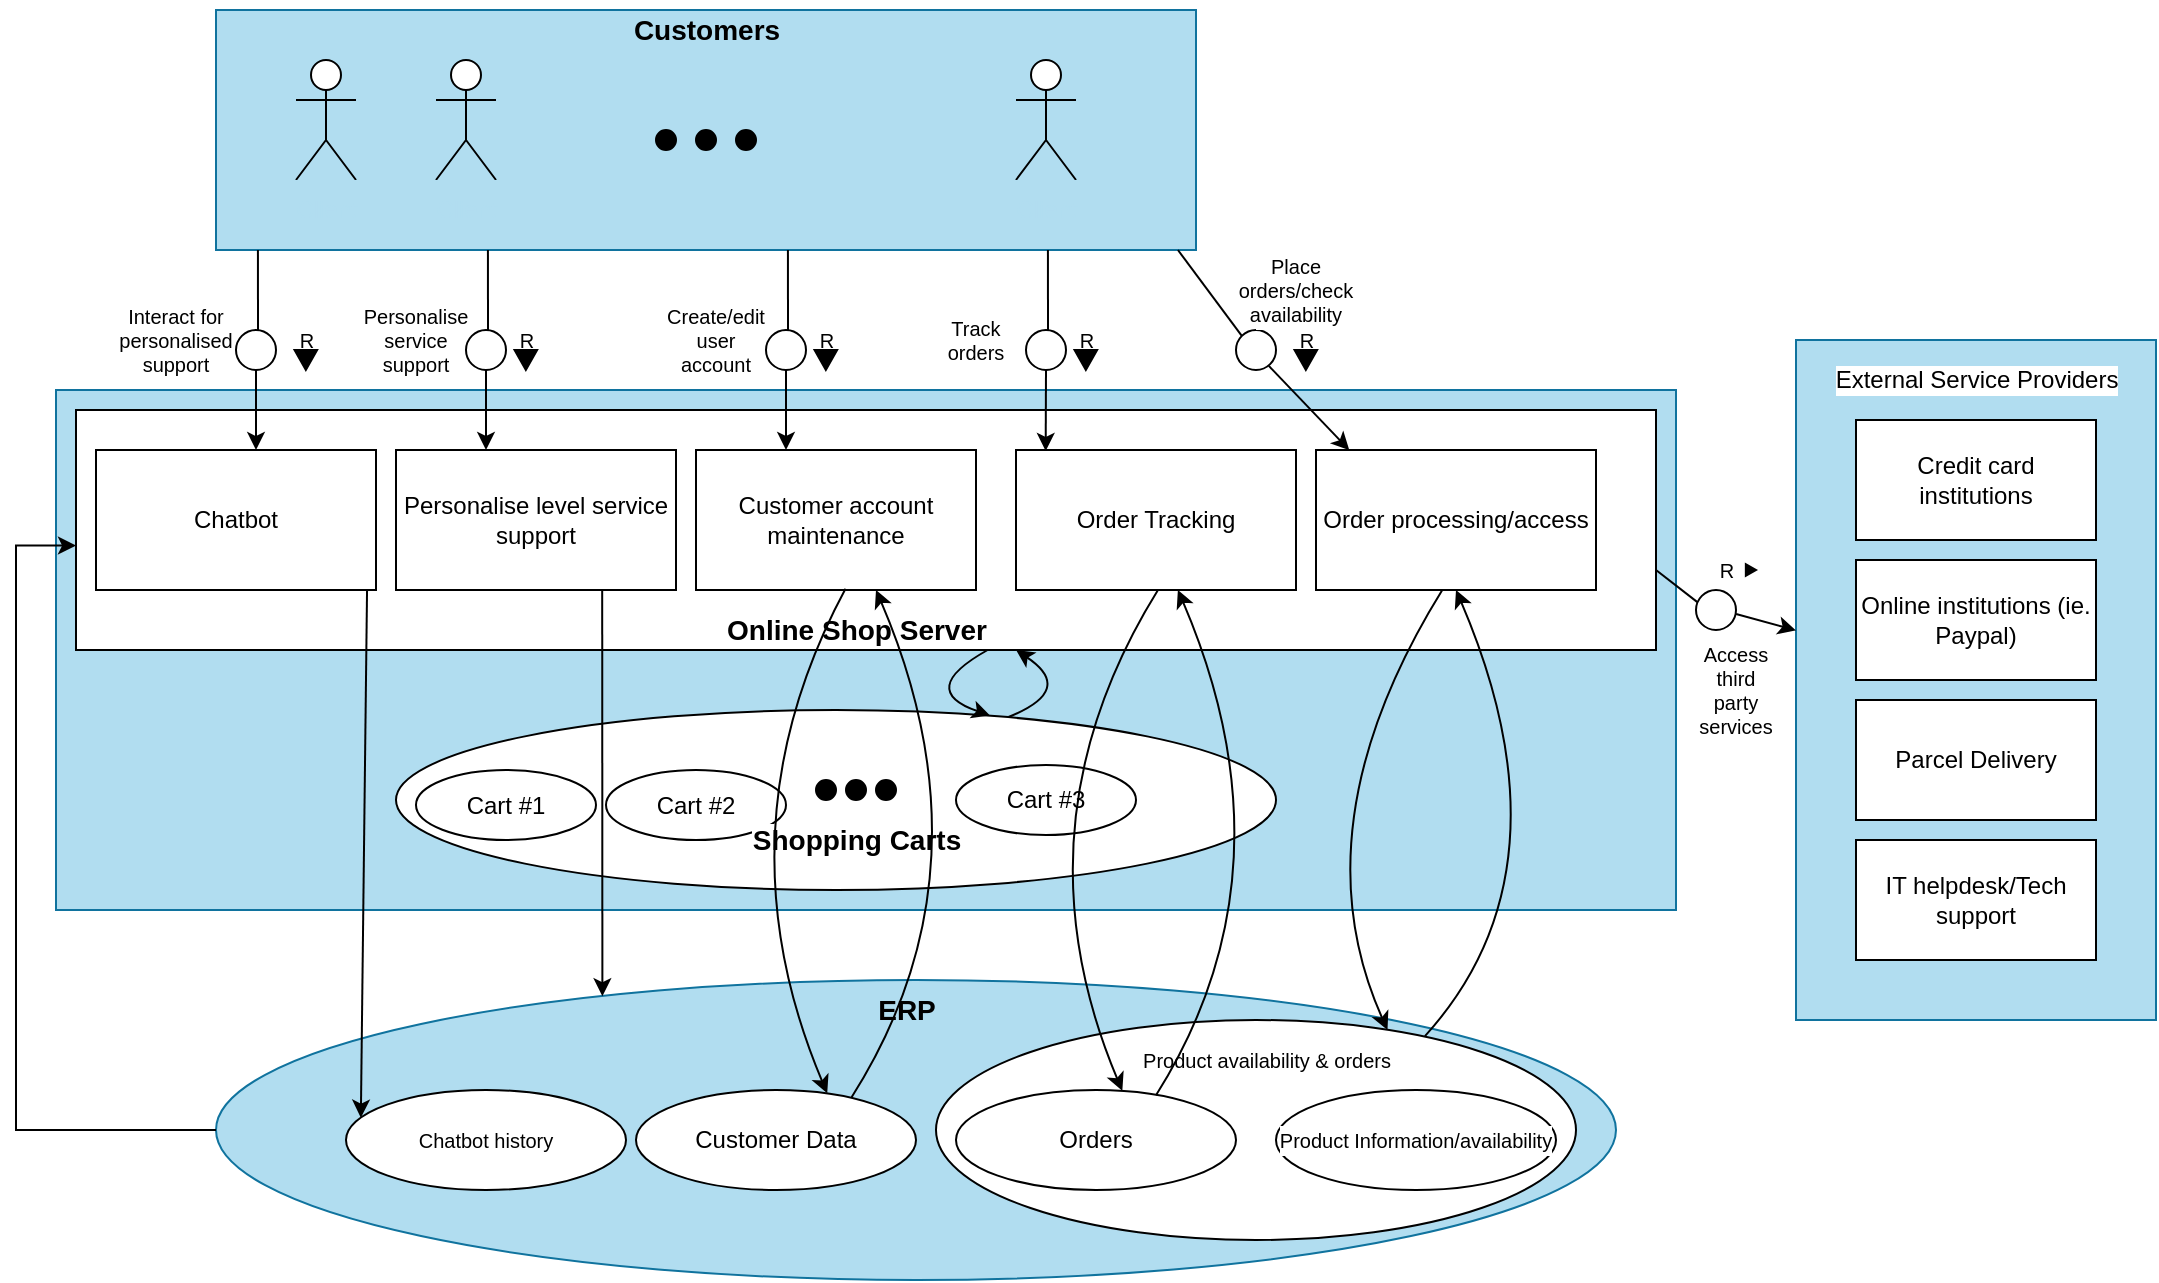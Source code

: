 <mxfile version="20.5.1" type="github">
  <diagram id="gJyN8kmDTutiOd-ONgrE" name="Page-1">
    <mxGraphModel dx="1650" dy="898" grid="1" gridSize="10" guides="1" tooltips="1" connect="1" arrows="1" fold="1" page="1" pageScale="1" pageWidth="1169" pageHeight="827" math="0" shadow="0">
      <root>
        <mxCell id="0" />
        <mxCell id="1" parent="0" />
        <mxCell id="u0RIgtBWJ2dXWDYmUzBz-106" value="R" style="text;html=1;resizable=0;autosize=1;align=center;verticalAlign=middle;points=[];rounded=0;labelBackgroundColor=#FFFFFF;fillStyle=solid;strokeWidth=1;fontSize=10;" vertex="1" parent="1">
          <mxGeometry x="920" y="355" width="30" height="30" as="geometry" />
        </mxCell>
        <mxCell id="u0RIgtBWJ2dXWDYmUzBz-1" value="" style="rounded=0;whiteSpace=wrap;html=1;fillColor=#b1ddf0;strokeColor=#10739e;" vertex="1" parent="1">
          <mxGeometry x="180" y="90" width="490" height="120" as="geometry" />
        </mxCell>
        <mxCell id="u0RIgtBWJ2dXWDYmUzBz-5" value="" style="rounded=0;whiteSpace=wrap;html=1;fillColor=#b1ddf0;strokeColor=#10739e;" vertex="1" parent="1">
          <mxGeometry x="970" y="255" width="180" height="340" as="geometry" />
        </mxCell>
        <mxCell id="u0RIgtBWJ2dXWDYmUzBz-7" value="Actor" style="shape=umlActor;verticalLabelPosition=bottom;verticalAlign=top;html=1;" vertex="1" parent="1">
          <mxGeometry x="580" y="115" width="30" height="60" as="geometry" />
        </mxCell>
        <mxCell id="u0RIgtBWJ2dXWDYmUzBz-8" value="Actor" style="shape=umlActor;verticalLabelPosition=bottom;verticalAlign=top;html=1;" vertex="1" parent="1">
          <mxGeometry x="220" y="115" width="30" height="60" as="geometry" />
        </mxCell>
        <mxCell id="u0RIgtBWJ2dXWDYmUzBz-9" value="Actor" style="shape=umlActor;verticalLabelPosition=bottom;verticalAlign=top;html=1;" vertex="1" parent="1">
          <mxGeometry x="290" y="115" width="30" height="60" as="geometry" />
        </mxCell>
        <mxCell id="u0RIgtBWJ2dXWDYmUzBz-10" value="&lt;font style=&quot;font-size: 14px;&quot;&gt;&lt;b&gt;Customers&lt;/b&gt;&lt;/font&gt;" style="text;html=1;resizable=0;autosize=1;align=center;verticalAlign=middle;points=[];fillColor=none;strokeColor=none;rounded=0;" vertex="1" parent="1">
          <mxGeometry x="375" y="85" width="100" height="30" as="geometry" />
        </mxCell>
        <mxCell id="u0RIgtBWJ2dXWDYmUzBz-12" value="" style="ellipse;whiteSpace=wrap;html=1;aspect=fixed;labelBackgroundColor=#000000;fillStyle=solid;fillColor=#000000;" vertex="1" parent="1">
          <mxGeometry x="400" y="150" width="10" height="10" as="geometry" />
        </mxCell>
        <mxCell id="u0RIgtBWJ2dXWDYmUzBz-13" value="" style="ellipse;whiteSpace=wrap;html=1;aspect=fixed;labelBackgroundColor=#000000;fillStyle=solid;fillColor=#000000;" vertex="1" parent="1">
          <mxGeometry x="420" y="150" width="10" height="10" as="geometry" />
        </mxCell>
        <mxCell id="u0RIgtBWJ2dXWDYmUzBz-14" value="" style="ellipse;whiteSpace=wrap;html=1;aspect=fixed;labelBackgroundColor=#000000;fillStyle=solid;fillColor=#000000;" vertex="1" parent="1">
          <mxGeometry x="440" y="150" width="10" height="10" as="geometry" />
        </mxCell>
        <mxCell id="u0RIgtBWJ2dXWDYmUzBz-16" value="Credit card institutions" style="rounded=0;whiteSpace=wrap;html=1;labelBackgroundColor=#FFFFFF;fillStyle=solid;" vertex="1" parent="1">
          <mxGeometry x="1000" y="295" width="120" height="60" as="geometry" />
        </mxCell>
        <mxCell id="u0RIgtBWJ2dXWDYmUzBz-19" value="Online institutions (ie. Paypal)" style="rounded=0;whiteSpace=wrap;html=1;labelBackgroundColor=#FFFFFF;fillStyle=solid;" vertex="1" parent="1">
          <mxGeometry x="1000" y="365" width="120" height="60" as="geometry" />
        </mxCell>
        <mxCell id="u0RIgtBWJ2dXWDYmUzBz-20" value="Parcel Delivery" style="rounded=0;whiteSpace=wrap;html=1;labelBackgroundColor=#FFFFFF;fillStyle=solid;" vertex="1" parent="1">
          <mxGeometry x="1000" y="435" width="120" height="60" as="geometry" />
        </mxCell>
        <mxCell id="u0RIgtBWJ2dXWDYmUzBz-21" value="" style="rounded=0;whiteSpace=wrap;html=1;fillColor=#b1ddf0;strokeColor=#10739e;" vertex="1" parent="1">
          <mxGeometry x="100" y="280" width="810" height="260" as="geometry" />
        </mxCell>
        <mxCell id="u0RIgtBWJ2dXWDYmUzBz-23" value="External Service Providers" style="text;html=1;resizable=0;autosize=1;align=center;verticalAlign=middle;points=[];fillColor=none;strokeColor=none;rounded=0;labelBackgroundColor=#FFFFFF;fillStyle=solid;strokeWidth=1;" vertex="1" parent="1">
          <mxGeometry x="980" y="260" width="160" height="30" as="geometry" />
        </mxCell>
        <mxCell id="u0RIgtBWJ2dXWDYmUzBz-24" value="IT helpdesk/Tech support" style="rounded=0;whiteSpace=wrap;html=1;labelBackgroundColor=#FFFFFF;fillStyle=solid;" vertex="1" parent="1">
          <mxGeometry x="1000" y="505" width="120" height="60" as="geometry" />
        </mxCell>
        <mxCell id="u0RIgtBWJ2dXWDYmUzBz-27" value="" style="ellipse;whiteSpace=wrap;html=1;labelBackgroundColor=#FFFFFF;fillStyle=solid;strokeWidth=1;fillColor=#b1ddf0;strokeColor=#10739e;" vertex="1" parent="1">
          <mxGeometry x="180" y="575" width="700" height="150" as="geometry" />
        </mxCell>
        <mxCell id="u0RIgtBWJ2dXWDYmUzBz-35" value="" style="rounded=0;whiteSpace=wrap;html=1;labelBackgroundColor=#FFFFFF;fillStyle=solid;strokeWidth=1;" vertex="1" parent="1">
          <mxGeometry x="110" y="290" width="790" height="120" as="geometry" />
        </mxCell>
        <mxCell id="u0RIgtBWJ2dXWDYmUzBz-36" value="Chatbot" style="rounded=0;whiteSpace=wrap;html=1;labelBackgroundColor=#FFFFFF;fillStyle=solid;strokeWidth=1;" vertex="1" parent="1">
          <mxGeometry x="120" y="310" width="140" height="70" as="geometry" />
        </mxCell>
        <mxCell id="u0RIgtBWJ2dXWDYmUzBz-38" value="Personalise level service support" style="rounded=0;whiteSpace=wrap;html=1;labelBackgroundColor=#FFFFFF;fillStyle=solid;strokeWidth=1;" vertex="1" parent="1">
          <mxGeometry x="270" y="310" width="140" height="70" as="geometry" />
        </mxCell>
        <mxCell id="u0RIgtBWJ2dXWDYmUzBz-39" value="Customer account maintenance" style="rounded=0;whiteSpace=wrap;html=1;labelBackgroundColor=#FFFFFF;fillStyle=solid;strokeWidth=1;" vertex="1" parent="1">
          <mxGeometry x="420" y="310" width="140" height="70" as="geometry" />
        </mxCell>
        <mxCell id="u0RIgtBWJ2dXWDYmUzBz-42" value="&lt;font style=&quot;font-size: 14px;&quot;&gt;&lt;b&gt;Online Shop Server&lt;/b&gt;&lt;/font&gt;" style="text;html=1;resizable=0;autosize=1;align=center;verticalAlign=middle;points=[];fillColor=none;strokeColor=none;rounded=0;labelBackgroundColor=#FFFFFF;fillStyle=solid;strokeWidth=1;" vertex="1" parent="1">
          <mxGeometry x="425" y="385" width="150" height="30" as="geometry" />
        </mxCell>
        <mxCell id="u0RIgtBWJ2dXWDYmUzBz-43" value="" style="ellipse;whiteSpace=wrap;html=1;labelBackgroundColor=#FFFFFF;fillStyle=solid;strokeWidth=1;" vertex="1" parent="1">
          <mxGeometry x="270" y="440" width="440" height="90" as="geometry" />
        </mxCell>
        <mxCell id="u0RIgtBWJ2dXWDYmUzBz-44" value="Cart #1" style="ellipse;whiteSpace=wrap;html=1;labelBackgroundColor=#FFFFFF;fillStyle=solid;strokeWidth=1;" vertex="1" parent="1">
          <mxGeometry x="280" y="470" width="90" height="35" as="geometry" />
        </mxCell>
        <mxCell id="u0RIgtBWJ2dXWDYmUzBz-47" value="Cart #2" style="ellipse;whiteSpace=wrap;html=1;labelBackgroundColor=#FFFFFF;fillStyle=solid;strokeWidth=1;" vertex="1" parent="1">
          <mxGeometry x="375" y="470" width="90" height="35" as="geometry" />
        </mxCell>
        <mxCell id="u0RIgtBWJ2dXWDYmUzBz-51" value="" style="ellipse;whiteSpace=wrap;html=1;aspect=fixed;labelBackgroundColor=#000000;fillStyle=solid;fillColor=#000000;" vertex="1" parent="1">
          <mxGeometry x="480" y="475" width="10" height="10" as="geometry" />
        </mxCell>
        <mxCell id="u0RIgtBWJ2dXWDYmUzBz-52" value="" style="ellipse;whiteSpace=wrap;html=1;aspect=fixed;labelBackgroundColor=#000000;fillStyle=solid;fillColor=#000000;" vertex="1" parent="1">
          <mxGeometry x="510" y="475" width="10" height="10" as="geometry" />
        </mxCell>
        <mxCell id="u0RIgtBWJ2dXWDYmUzBz-53" value="" style="ellipse;whiteSpace=wrap;html=1;aspect=fixed;labelBackgroundColor=#000000;fillStyle=solid;fillColor=#000000;" vertex="1" parent="1">
          <mxGeometry x="495" y="475" width="10" height="10" as="geometry" />
        </mxCell>
        <mxCell id="u0RIgtBWJ2dXWDYmUzBz-63" value="" style="ellipse;whiteSpace=wrap;html=1;labelBackgroundColor=#FFFFFF;fillStyle=solid;strokeWidth=1;fontSize=10;" vertex="1" parent="1">
          <mxGeometry x="540" y="595" width="320" height="110" as="geometry" />
        </mxCell>
        <mxCell id="u0RIgtBWJ2dXWDYmUzBz-54" value="Cart #3" style="ellipse;whiteSpace=wrap;html=1;labelBackgroundColor=#FFFFFF;fillStyle=solid;strokeWidth=1;" vertex="1" parent="1">
          <mxGeometry x="550" y="467.5" width="90" height="35" as="geometry" />
        </mxCell>
        <mxCell id="u0RIgtBWJ2dXWDYmUzBz-55" value="&lt;font style=&quot;font-size: 14px;&quot;&gt;&lt;b&gt;Shopping Carts&lt;/b&gt;&lt;/font&gt;" style="text;html=1;resizable=0;autosize=1;align=center;verticalAlign=middle;points=[];fillColor=none;strokeColor=none;rounded=0;labelBackgroundColor=#FFFFFF;fillStyle=solid;strokeWidth=1;" vertex="1" parent="1">
          <mxGeometry x="435" y="490" width="130" height="30" as="geometry" />
        </mxCell>
        <mxCell id="u0RIgtBWJ2dXWDYmUzBz-32" value="Customer Data" style="ellipse;whiteSpace=wrap;html=1;labelBackgroundColor=#FFFFFF;fillStyle=solid;strokeWidth=1;" vertex="1" parent="1">
          <mxGeometry x="390" y="630" width="140" height="50" as="geometry" />
        </mxCell>
        <mxCell id="u0RIgtBWJ2dXWDYmUzBz-30" value="&lt;font style=&quot;font-size: 10px;&quot;&gt;Chatbot history&lt;/font&gt;" style="ellipse;whiteSpace=wrap;html=1;labelBackgroundColor=#FFFFFF;fillStyle=solid;strokeWidth=1;" vertex="1" parent="1">
          <mxGeometry x="245" y="630" width="140" height="50" as="geometry" />
        </mxCell>
        <mxCell id="u0RIgtBWJ2dXWDYmUzBz-64" value="Product availability &amp;amp; orders" style="text;html=1;resizable=0;autosize=1;align=center;verticalAlign=middle;points=[];fillColor=none;strokeColor=none;rounded=0;labelBackgroundColor=#FFFFFF;fillStyle=solid;strokeWidth=1;fontSize=10;" vertex="1" parent="1">
          <mxGeometry x="630" y="600" width="150" height="30" as="geometry" />
        </mxCell>
        <mxCell id="u0RIgtBWJ2dXWDYmUzBz-84" value="" style="endArrow=none;html=1;rounded=0;fontSize=10;exitX=0.104;exitY=1;exitDx=0;exitDy=0;exitPerimeter=0;" edge="1" parent="1">
          <mxGeometry relative="1" as="geometry">
            <mxPoint x="200.96" y="210" as="sourcePoint" />
            <mxPoint x="201" y="250" as="targetPoint" />
          </mxGeometry>
        </mxCell>
        <mxCell id="u0RIgtBWJ2dXWDYmUzBz-85" value="" style="verticalLabelPosition=bottom;verticalAlign=top;html=1;shape=mxgraph.flowchart.on-page_reference;labelBackgroundColor=#FFFFFF;fillStyle=solid;strokeWidth=1;fontSize=10;" vertex="1" parent="1">
          <mxGeometry x="190" y="250" width="20" height="20" as="geometry" />
        </mxCell>
        <mxCell id="u0RIgtBWJ2dXWDYmUzBz-88" value="" style="endArrow=classic;html=1;rounded=0;fontSize=10;exitX=0.5;exitY=1;exitDx=0;exitDy=0;exitPerimeter=0;" edge="1" parent="1" source="u0RIgtBWJ2dXWDYmUzBz-85">
          <mxGeometry width="50" height="50" relative="1" as="geometry">
            <mxPoint x="360" y="490" as="sourcePoint" />
            <mxPoint x="200" y="310" as="targetPoint" />
          </mxGeometry>
        </mxCell>
        <mxCell id="u0RIgtBWJ2dXWDYmUzBz-89" value="" style="endArrow=none;html=1;rounded=0;fontSize=10;exitX=0.104;exitY=1;exitDx=0;exitDy=0;exitPerimeter=0;" edge="1" parent="1">
          <mxGeometry relative="1" as="geometry">
            <mxPoint x="315.96" y="210" as="sourcePoint" />
            <mxPoint x="316" y="250" as="targetPoint" />
          </mxGeometry>
        </mxCell>
        <mxCell id="u0RIgtBWJ2dXWDYmUzBz-91" value="" style="endArrow=classic;html=1;rounded=0;fontSize=10;exitX=0.5;exitY=1;exitDx=0;exitDy=0;exitPerimeter=0;" edge="1" parent="1" source="u0RIgtBWJ2dXWDYmUzBz-90">
          <mxGeometry width="50" height="50" relative="1" as="geometry">
            <mxPoint x="475" y="490" as="sourcePoint" />
            <mxPoint x="315" y="310" as="targetPoint" />
          </mxGeometry>
        </mxCell>
        <mxCell id="u0RIgtBWJ2dXWDYmUzBz-92" value="" style="endArrow=none;html=1;rounded=0;fontSize=10;exitX=0.104;exitY=1;exitDx=0;exitDy=0;exitPerimeter=0;" edge="1" parent="1">
          <mxGeometry relative="1" as="geometry">
            <mxPoint x="465.96" y="210" as="sourcePoint" />
            <mxPoint x="466" y="250" as="targetPoint" />
          </mxGeometry>
        </mxCell>
        <mxCell id="u0RIgtBWJ2dXWDYmUzBz-93" value="" style="verticalLabelPosition=bottom;verticalAlign=top;html=1;shape=mxgraph.flowchart.on-page_reference;labelBackgroundColor=#FFFFFF;fillStyle=solid;strokeWidth=1;fontSize=10;" vertex="1" parent="1">
          <mxGeometry x="455" y="250" width="20" height="20" as="geometry" />
        </mxCell>
        <mxCell id="u0RIgtBWJ2dXWDYmUzBz-94" value="" style="endArrow=classic;html=1;rounded=0;fontSize=10;exitX=0.5;exitY=1;exitDx=0;exitDy=0;exitPerimeter=0;" edge="1" parent="1" source="u0RIgtBWJ2dXWDYmUzBz-93">
          <mxGeometry width="50" height="50" relative="1" as="geometry">
            <mxPoint x="625" y="490" as="sourcePoint" />
            <mxPoint x="465" y="310" as="targetPoint" />
          </mxGeometry>
        </mxCell>
        <mxCell id="u0RIgtBWJ2dXWDYmUzBz-95" value="" style="endArrow=none;html=1;rounded=0;fontSize=10;exitX=0.104;exitY=1;exitDx=0;exitDy=0;exitPerimeter=0;" edge="1" parent="1">
          <mxGeometry relative="1" as="geometry">
            <mxPoint x="595.96" y="210" as="sourcePoint" />
            <mxPoint x="596" y="250" as="targetPoint" />
          </mxGeometry>
        </mxCell>
        <mxCell id="u0RIgtBWJ2dXWDYmUzBz-96" value="" style="verticalLabelPosition=bottom;verticalAlign=top;html=1;shape=mxgraph.flowchart.on-page_reference;labelBackgroundColor=#FFFFFF;fillStyle=solid;strokeWidth=1;fontSize=10;" vertex="1" parent="1">
          <mxGeometry x="585" y="250" width="20" height="20" as="geometry" />
        </mxCell>
        <mxCell id="u0RIgtBWJ2dXWDYmUzBz-97" value="" style="endArrow=classic;html=1;rounded=0;fontSize=10;exitX=0.5;exitY=1;exitDx=0;exitDy=0;exitPerimeter=0;entryX=0.106;entryY=0.007;entryDx=0;entryDy=0;entryPerimeter=0;" edge="1" parent="1" source="u0RIgtBWJ2dXWDYmUzBz-96" target="u0RIgtBWJ2dXWDYmUzBz-40">
          <mxGeometry width="50" height="50" relative="1" as="geometry">
            <mxPoint x="755" y="490" as="sourcePoint" />
            <mxPoint x="595.28" y="301.448" as="targetPoint" />
          </mxGeometry>
        </mxCell>
        <mxCell id="u0RIgtBWJ2dXWDYmUzBz-98" value="" style="endArrow=none;html=1;rounded=0;fontSize=10;exitX=0.104;exitY=1;exitDx=0;exitDy=0;exitPerimeter=0;entryX=0.145;entryY=0.145;entryDx=0;entryDy=0;entryPerimeter=0;" edge="1" parent="1" target="u0RIgtBWJ2dXWDYmUzBz-99">
          <mxGeometry relative="1" as="geometry">
            <mxPoint x="660.96" y="210" as="sourcePoint" />
            <mxPoint x="661" y="250" as="targetPoint" />
          </mxGeometry>
        </mxCell>
        <mxCell id="u0RIgtBWJ2dXWDYmUzBz-99" value="" style="verticalLabelPosition=bottom;verticalAlign=top;html=1;shape=mxgraph.flowchart.on-page_reference;labelBackgroundColor=#FFFFFF;fillStyle=solid;strokeWidth=1;fontSize=10;" vertex="1" parent="1">
          <mxGeometry x="690" y="250" width="20" height="20" as="geometry" />
        </mxCell>
        <mxCell id="u0RIgtBWJ2dXWDYmUzBz-100" value="" style="endArrow=classic;html=1;rounded=0;fontSize=10;exitX=0.821;exitY=0.898;exitDx=0;exitDy=0;exitPerimeter=0;entryX=0.119;entryY=0.001;entryDx=0;entryDy=0;entryPerimeter=0;" edge="1" parent="1" source="u0RIgtBWJ2dXWDYmUzBz-99" target="u0RIgtBWJ2dXWDYmUzBz-41">
          <mxGeometry width="50" height="50" relative="1" as="geometry">
            <mxPoint x="820" y="490" as="sourcePoint" />
            <mxPoint x="708.56" y="300.954" as="targetPoint" />
          </mxGeometry>
        </mxCell>
        <mxCell id="u0RIgtBWJ2dXWDYmUzBz-101" value="" style="curved=1;endArrow=classic;html=1;rounded=0;fontSize=10;entryX=0.683;entryY=0.033;entryDx=0;entryDy=0;entryPerimeter=0;exitX=0.534;exitY=0.991;exitDx=0;exitDy=0;exitPerimeter=0;" edge="1" parent="1" source="u0RIgtBWJ2dXWDYmUzBz-39" target="u0RIgtBWJ2dXWDYmUzBz-32">
          <mxGeometry width="50" height="50" relative="1" as="geometry">
            <mxPoint x="510" y="380" as="sourcePoint" />
            <mxPoint x="558.02" y="640.97" as="targetPoint" />
            <Array as="points">
              <mxPoint x="430" y="500" />
            </Array>
          </mxGeometry>
        </mxCell>
        <mxCell id="u0RIgtBWJ2dXWDYmUzBz-105" value="" style="shape=mxgraph.arrows2.wedgeArrow;html=1;bendable=0;startWidth=2.885;fillColor=strokeColor;defaultFillColor=invert;defaultGradientColor=invert;rounded=0;fontSize=10;" edge="1" parent="1">
          <mxGeometry width="100" height="100" relative="1" as="geometry">
            <mxPoint x="944.92" y="370" as="sourcePoint" />
            <mxPoint x="950" y="370" as="targetPoint" />
          </mxGeometry>
        </mxCell>
        <mxCell id="u0RIgtBWJ2dXWDYmUzBz-108" value="R" style="text;html=1;resizable=0;autosize=1;align=center;verticalAlign=middle;points=[];rounded=0;labelBackgroundColor=#FFFFFF;fillStyle=solid;strokeWidth=1;fontSize=10;" vertex="1" parent="1">
          <mxGeometry x="320" y="240" width="30" height="30" as="geometry" />
        </mxCell>
        <mxCell id="u0RIgtBWJ2dXWDYmUzBz-109" value="" style="shape=mxgraph.arrows2.wedgeArrow;html=1;bendable=0;startWidth=5.645;fillColor=strokeColor;defaultFillColor=invert;defaultGradientColor=invert;rounded=0;fontSize=10;" edge="1" parent="1">
          <mxGeometry width="100" height="100" relative="1" as="geometry">
            <mxPoint x="334.92" y="260.0" as="sourcePoint" />
            <mxPoint x="334.92" y="270.0" as="targetPoint" />
          </mxGeometry>
        </mxCell>
        <mxCell id="u0RIgtBWJ2dXWDYmUzBz-110" value="R" style="text;html=1;resizable=0;autosize=1;align=center;verticalAlign=middle;points=[];rounded=0;labelBackgroundColor=#FFFFFF;fillStyle=solid;strokeWidth=1;fontSize=10;" vertex="1" parent="1">
          <mxGeometry x="470" y="240" width="30" height="30" as="geometry" />
        </mxCell>
        <mxCell id="u0RIgtBWJ2dXWDYmUzBz-111" value="" style="shape=mxgraph.arrows2.wedgeArrow;html=1;bendable=0;startWidth=5.645;fillColor=strokeColor;defaultFillColor=invert;defaultGradientColor=invert;rounded=0;fontSize=10;" edge="1" parent="1">
          <mxGeometry width="100" height="100" relative="1" as="geometry">
            <mxPoint x="484.92" y="260" as="sourcePoint" />
            <mxPoint x="484.92" y="270" as="targetPoint" />
          </mxGeometry>
        </mxCell>
        <mxCell id="u0RIgtBWJ2dXWDYmUzBz-112" value="R" style="text;html=1;resizable=0;autosize=1;align=center;verticalAlign=middle;points=[];rounded=0;labelBackgroundColor=#FFFFFF;fillStyle=solid;strokeWidth=1;fontSize=10;" vertex="1" parent="1">
          <mxGeometry x="600" y="240" width="30" height="30" as="geometry" />
        </mxCell>
        <mxCell id="u0RIgtBWJ2dXWDYmUzBz-113" value="" style="shape=mxgraph.arrows2.wedgeArrow;html=1;bendable=0;startWidth=5.645;fillColor=strokeColor;defaultFillColor=invert;defaultGradientColor=invert;rounded=0;fontSize=10;" edge="1" parent="1">
          <mxGeometry width="100" height="100" relative="1" as="geometry">
            <mxPoint x="614.92" y="260" as="sourcePoint" />
            <mxPoint x="614.92" y="270" as="targetPoint" />
          </mxGeometry>
        </mxCell>
        <mxCell id="u0RIgtBWJ2dXWDYmUzBz-114" value="R" style="text;html=1;resizable=0;autosize=1;align=center;verticalAlign=middle;points=[];rounded=0;labelBackgroundColor=#FFFFFF;fillStyle=solid;strokeWidth=1;fontSize=10;" vertex="1" parent="1">
          <mxGeometry x="710" y="240" width="30" height="30" as="geometry" />
        </mxCell>
        <mxCell id="u0RIgtBWJ2dXWDYmUzBz-115" value="" style="shape=mxgraph.arrows2.wedgeArrow;html=1;bendable=0;startWidth=5.645;fillColor=strokeColor;defaultFillColor=invert;defaultGradientColor=invert;rounded=0;fontSize=10;" edge="1" parent="1">
          <mxGeometry width="100" height="100" relative="1" as="geometry">
            <mxPoint x="724.92" y="260" as="sourcePoint" />
            <mxPoint x="724.92" y="270" as="targetPoint" />
          </mxGeometry>
        </mxCell>
        <mxCell id="u0RIgtBWJ2dXWDYmUzBz-116" value="R" style="text;html=1;resizable=0;autosize=1;align=center;verticalAlign=middle;points=[];rounded=0;labelBackgroundColor=#FFFFFF;fillStyle=solid;strokeWidth=1;fontSize=10;" vertex="1" parent="1">
          <mxGeometry x="210" y="240" width="30" height="30" as="geometry" />
        </mxCell>
        <mxCell id="u0RIgtBWJ2dXWDYmUzBz-117" value="" style="shape=mxgraph.arrows2.wedgeArrow;html=1;bendable=0;startWidth=5.645;fillColor=strokeColor;defaultFillColor=invert;defaultGradientColor=invert;rounded=0;fontSize=10;" edge="1" parent="1">
          <mxGeometry width="100" height="100" relative="1" as="geometry">
            <mxPoint x="224.92" y="260" as="sourcePoint" />
            <mxPoint x="224.92" y="270" as="targetPoint" />
          </mxGeometry>
        </mxCell>
        <mxCell id="u0RIgtBWJ2dXWDYmUzBz-33" value="Orders" style="ellipse;whiteSpace=wrap;html=1;labelBackgroundColor=#FFFFFF;fillStyle=solid;strokeWidth=1;" vertex="1" parent="1">
          <mxGeometry x="550" y="630" width="140" height="50" as="geometry" />
        </mxCell>
        <mxCell id="u0RIgtBWJ2dXWDYmUzBz-34" value="&lt;span style=&quot;font-size: 10px;&quot;&gt;Product Information/availability&lt;/span&gt;" style="ellipse;whiteSpace=wrap;html=1;labelBackgroundColor=#FFFFFF;fillStyle=solid;strokeWidth=1;" vertex="1" parent="1">
          <mxGeometry x="710" y="630" width="140" height="50" as="geometry" />
        </mxCell>
        <mxCell id="u0RIgtBWJ2dXWDYmUzBz-121" value="" style="endArrow=classic;html=1;rounded=0;fontSize=10;exitX=0.968;exitY=1.003;exitDx=0;exitDy=0;exitPerimeter=0;entryX=0.053;entryY=0.277;entryDx=0;entryDy=0;entryPerimeter=0;" edge="1" parent="1" source="u0RIgtBWJ2dXWDYmUzBz-36" target="u0RIgtBWJ2dXWDYmUzBz-30">
          <mxGeometry width="50" height="50" relative="1" as="geometry">
            <mxPoint x="510" y="440" as="sourcePoint" />
            <mxPoint x="560" y="390" as="targetPoint" />
          </mxGeometry>
        </mxCell>
        <mxCell id="u0RIgtBWJ2dXWDYmUzBz-122" value="" style="endArrow=classic;html=1;rounded=0;fontSize=10;exitX=1.003;exitY=0.598;exitDx=0;exitDy=0;exitPerimeter=0;" edge="1" parent="1" source="u0RIgtBWJ2dXWDYmUzBz-124" target="u0RIgtBWJ2dXWDYmUzBz-5">
          <mxGeometry width="50" height="50" relative="1" as="geometry">
            <mxPoint x="940" y="390" as="sourcePoint" />
            <mxPoint x="795.44" y="319.79" as="targetPoint" />
          </mxGeometry>
        </mxCell>
        <mxCell id="u0RIgtBWJ2dXWDYmUzBz-124" value="" style="verticalLabelPosition=bottom;verticalAlign=top;html=1;shape=mxgraph.flowchart.on-page_reference;labelBackgroundColor=#FFFFFF;fillStyle=solid;strokeWidth=1;fontSize=10;" vertex="1" parent="1">
          <mxGeometry x="920" y="380" width="20" height="20" as="geometry" />
        </mxCell>
        <mxCell id="u0RIgtBWJ2dXWDYmUzBz-125" value="" style="endArrow=none;html=1;rounded=0;fontSize=10;entryX=0.034;entryY=0.304;entryDx=0;entryDy=0;entryPerimeter=0;" edge="1" parent="1" target="u0RIgtBWJ2dXWDYmUzBz-124">
          <mxGeometry relative="1" as="geometry">
            <mxPoint x="900" y="370" as="sourcePoint" />
            <mxPoint x="671" y="260" as="targetPoint" />
          </mxGeometry>
        </mxCell>
        <mxCell id="u0RIgtBWJ2dXWDYmUzBz-40" value="Order Tracking" style="rounded=0;whiteSpace=wrap;html=1;labelBackgroundColor=#FFFFFF;fillStyle=solid;strokeWidth=1;" vertex="1" parent="1">
          <mxGeometry x="580" y="310" width="140" height="70" as="geometry" />
        </mxCell>
        <mxCell id="u0RIgtBWJ2dXWDYmUzBz-41" value="Order processing/access" style="rounded=0;whiteSpace=wrap;html=1;labelBackgroundColor=#FFFFFF;fillStyle=solid;strokeWidth=1;" vertex="1" parent="1">
          <mxGeometry x="730" y="310" width="140" height="70" as="geometry" />
        </mxCell>
        <mxCell id="u0RIgtBWJ2dXWDYmUzBz-127" value="" style="curved=1;endArrow=classic;html=1;rounded=0;fontSize=10;entryX=0.594;entryY=0.009;entryDx=0;entryDy=0;entryPerimeter=0;exitX=0.506;exitY=1.004;exitDx=0;exitDy=0;exitPerimeter=0;" edge="1" parent="1" source="u0RIgtBWJ2dXWDYmUzBz-40" target="u0RIgtBWJ2dXWDYmUzBz-33">
          <mxGeometry width="50" height="50" relative="1" as="geometry">
            <mxPoint x="652.38" y="377.72" as="sourcePoint" />
            <mxPoint x="633.24" y="630.0" as="targetPoint" />
            <Array as="points">
              <mxPoint x="577.62" y="498.35" />
            </Array>
          </mxGeometry>
        </mxCell>
        <mxCell id="u0RIgtBWJ2dXWDYmUzBz-126" value="" style="curved=1;endArrow=classic;html=1;rounded=0;fontSize=10;entryX=0.5;entryY=1;entryDx=0;entryDy=0;exitX=0.779;exitY=0.053;exitDx=0;exitDy=0;exitPerimeter=0;" edge="1" parent="1">
          <mxGeometry width="50" height="50" relative="1" as="geometry">
            <mxPoint x="650" y="632.65" as="sourcePoint" />
            <mxPoint x="660.94" y="380" as="targetPoint" />
            <Array as="points">
              <mxPoint x="720.94" y="520" />
            </Array>
          </mxGeometry>
        </mxCell>
        <mxCell id="u0RIgtBWJ2dXWDYmUzBz-128" value="" style="curved=1;endArrow=classic;html=1;rounded=0;fontSize=10;entryX=0.905;entryY=0;entryDx=0;entryDy=0;entryPerimeter=0;exitX=0.506;exitY=1.004;exitDx=0;exitDy=0;exitPerimeter=0;" edge="1" parent="1" target="u0RIgtBWJ2dXWDYmUzBz-64">
          <mxGeometry width="50" height="50" relative="1" as="geometry">
            <mxPoint x="793.22" y="379.83" as="sourcePoint" />
            <mxPoint x="775.54" y="630" as="targetPoint" />
            <Array as="points">
              <mxPoint x="720" y="497.9" />
            </Array>
          </mxGeometry>
        </mxCell>
        <mxCell id="u0RIgtBWJ2dXWDYmUzBz-129" value="" style="curved=1;endArrow=classic;html=1;rounded=0;fontSize=10;entryX=0.5;entryY=1;entryDx=0;entryDy=0;exitX=0.764;exitY=0.073;exitDx=0;exitDy=0;exitPerimeter=0;" edge="1" parent="1" source="u0RIgtBWJ2dXWDYmUzBz-63">
          <mxGeometry width="50" height="50" relative="1" as="geometry">
            <mxPoint x="789.06" y="632.65" as="sourcePoint" />
            <mxPoint x="800" y="380" as="targetPoint" />
            <Array as="points">
              <mxPoint x="860" y="520" />
            </Array>
          </mxGeometry>
        </mxCell>
        <mxCell id="u0RIgtBWJ2dXWDYmUzBz-135" value="" style="curved=1;endArrow=classic;html=1;rounded=0;fontSize=10;entryX=0.675;entryY=0.03;entryDx=0;entryDy=0;entryPerimeter=0;exitX=0.577;exitY=1;exitDx=0;exitDy=0;exitPerimeter=0;" edge="1" parent="1" source="u0RIgtBWJ2dXWDYmUzBz-35" target="u0RIgtBWJ2dXWDYmUzBz-43">
          <mxGeometry width="50" height="50" relative="1" as="geometry">
            <mxPoint x="574.8" y="400.494" as="sourcePoint" />
            <mxPoint x="567.32" y="650.17" as="targetPoint" />
            <Array as="points">
              <mxPoint x="530" y="430" />
            </Array>
          </mxGeometry>
        </mxCell>
        <mxCell id="u0RIgtBWJ2dXWDYmUzBz-137" value="" style="edgeStyle=segmentEdgeStyle;endArrow=classic;html=1;rounded=0;fontSize=10;exitX=0;exitY=0.5;exitDx=0;exitDy=0;entryX=0;entryY=0.565;entryDx=0;entryDy=0;entryPerimeter=0;" edge="1" parent="1" source="u0RIgtBWJ2dXWDYmUzBz-27" target="u0RIgtBWJ2dXWDYmUzBz-35">
          <mxGeometry width="50" height="50" relative="1" as="geometry">
            <mxPoint x="140" y="620" as="sourcePoint" />
            <mxPoint x="80" y="360" as="targetPoint" />
            <Array as="points">
              <mxPoint x="80" y="650" />
              <mxPoint x="80" y="358" />
            </Array>
          </mxGeometry>
        </mxCell>
        <mxCell id="u0RIgtBWJ2dXWDYmUzBz-140" value="" style="curved=1;endArrow=classic;html=1;rounded=0;fontSize=10;entryX=0.638;entryY=0.017;entryDx=0;entryDy=0;entryPerimeter=0;exitX=0.696;exitY=0.039;exitDx=0;exitDy=0;exitPerimeter=0;" edge="1" parent="1" source="u0RIgtBWJ2dXWDYmUzBz-43">
          <mxGeometry width="50" height="50" relative="1" as="geometry">
            <mxPoint x="584.86" y="441.05" as="sourcePoint" />
            <mxPoint x="580.04" y="410" as="targetPoint" />
            <Array as="points">
              <mxPoint x="610" y="430" />
            </Array>
          </mxGeometry>
        </mxCell>
        <mxCell id="u0RIgtBWJ2dXWDYmUzBz-142" value="Create/edit user account" style="whiteSpace=wrap;html=1;aspect=fixed;labelBackgroundColor=#FFFFFF;fillStyle=solid;strokeWidth=1;fontSize=10;fillColor=default;strokeColor=none;" vertex="1" parent="1">
          <mxGeometry x="410" y="235" width="40" height="40" as="geometry" />
        </mxCell>
        <mxCell id="u0RIgtBWJ2dXWDYmUzBz-143" value="Interact for personalised support" style="whiteSpace=wrap;html=1;aspect=fixed;labelBackgroundColor=#FFFFFF;fillStyle=solid;strokeWidth=1;fontSize=10;fillColor=default;strokeColor=none;" vertex="1" parent="1">
          <mxGeometry x="140" y="235" width="40" height="40" as="geometry" />
        </mxCell>
        <mxCell id="u0RIgtBWJ2dXWDYmUzBz-151" value="&lt;font color=&quot;#b1ddf0&quot; style=&quot;font-size: 12px;&quot;&gt;Client&lt;/font&gt;" style="text;html=1;resizable=0;autosize=1;align=center;verticalAlign=middle;points=[];fillColor=#b1ddf0;strokeColor=none;rounded=0;labelBackgroundColor=#b1ddf0;fillStyle=solid;strokeWidth=1;fontSize=10;" vertex="1" parent="1">
          <mxGeometry x="210" y="175" width="50" height="30" as="geometry" />
        </mxCell>
        <mxCell id="u0RIgtBWJ2dXWDYmUzBz-154" value="Track orders" style="whiteSpace=wrap;html=1;aspect=fixed;labelBackgroundColor=#FFFFFF;fillStyle=solid;strokeWidth=1;fontSize=10;fillColor=default;strokeColor=none;" vertex="1" parent="1">
          <mxGeometry x="540" y="235" width="40" height="40" as="geometry" />
        </mxCell>
        <mxCell id="u0RIgtBWJ2dXWDYmUzBz-156" value="Place orders/check availability" style="whiteSpace=wrap;html=1;aspect=fixed;labelBackgroundColor=#FFFFFF;fillStyle=solid;strokeWidth=1;fontSize=10;fillColor=default;strokeColor=none;" vertex="1" parent="1">
          <mxGeometry x="700" y="210" width="40" height="40" as="geometry" />
        </mxCell>
        <mxCell id="u0RIgtBWJ2dXWDYmUzBz-157" value="Access third party services" style="whiteSpace=wrap;html=1;aspect=fixed;labelBackgroundColor=#FFFFFF;fillStyle=solid;strokeWidth=1;fontSize=10;fillColor=default;strokeColor=none;" vertex="1" parent="1">
          <mxGeometry x="920" y="410" width="40" height="40" as="geometry" />
        </mxCell>
        <mxCell id="u0RIgtBWJ2dXWDYmUzBz-158" value="&lt;font color=&quot;#b1ddf0&quot; style=&quot;font-size: 12px;&quot;&gt;Client&lt;/font&gt;" style="text;html=1;resizable=0;autosize=1;align=center;verticalAlign=middle;points=[];fillColor=#b1ddf0;strokeColor=none;rounded=0;labelBackgroundColor=#b1ddf0;fillStyle=solid;strokeWidth=1;fontSize=10;" vertex="1" parent="1">
          <mxGeometry x="280" y="175" width="50" height="30" as="geometry" />
        </mxCell>
        <mxCell id="u0RIgtBWJ2dXWDYmUzBz-159" value="&lt;font color=&quot;#b1ddf0&quot; style=&quot;font-size: 12px;&quot;&gt;Client&lt;/font&gt;" style="text;html=1;resizable=0;autosize=1;align=center;verticalAlign=middle;points=[];fillColor=#b1ddf0;strokeColor=none;rounded=0;labelBackgroundColor=#b1ddf0;fillStyle=solid;strokeWidth=1;fontSize=10;" vertex="1" parent="1">
          <mxGeometry x="570" y="175" width="50" height="30" as="geometry" />
        </mxCell>
        <mxCell id="u0RIgtBWJ2dXWDYmUzBz-161" value="Personalise service support" style="whiteSpace=wrap;html=1;aspect=fixed;labelBackgroundColor=#FFFFFF;fillStyle=solid;strokeWidth=1;fontSize=10;fillColor=default;strokeColor=none;" vertex="1" parent="1">
          <mxGeometry x="260" y="235" width="40" height="40" as="geometry" />
        </mxCell>
        <mxCell id="u0RIgtBWJ2dXWDYmUzBz-90" value="" style="verticalLabelPosition=bottom;verticalAlign=top;html=1;shape=mxgraph.flowchart.on-page_reference;labelBackgroundColor=#FFFFFF;fillStyle=solid;strokeWidth=1;fontSize=10;" vertex="1" parent="1">
          <mxGeometry x="305" y="250" width="20" height="20" as="geometry" />
        </mxCell>
        <mxCell id="u0RIgtBWJ2dXWDYmUzBz-162" value="&lt;font style=&quot;font-size: 14px;&quot; color=&quot;#000000&quot;&gt;&lt;b&gt;ERP&lt;/b&gt;&lt;/font&gt;" style="text;html=1;resizable=0;autosize=1;align=center;verticalAlign=middle;points=[];fillColor=none;strokeColor=none;rounded=0;labelBackgroundColor=#b1ddf0;fillStyle=solid;strokeWidth=1;fontSize=14;fontColor=#b1ddf0;" vertex="1" parent="1">
          <mxGeometry x="500" y="575" width="50" height="30" as="geometry" />
        </mxCell>
        <mxCell id="u0RIgtBWJ2dXWDYmUzBz-102" value="" style="curved=1;endArrow=classic;html=1;rounded=0;fontSize=10;entryX=0.5;entryY=1;entryDx=0;entryDy=0;exitX=0.77;exitY=0.072;exitDx=0;exitDy=0;exitPerimeter=0;" edge="1" parent="1" source="u0RIgtBWJ2dXWDYmUzBz-32">
          <mxGeometry width="50" height="50" relative="1" as="geometry">
            <mxPoint x="480" y="630" as="sourcePoint" />
            <mxPoint x="510" y="380" as="targetPoint" />
            <Array as="points">
              <mxPoint x="570" y="520" />
            </Array>
          </mxGeometry>
        </mxCell>
        <mxCell id="u0RIgtBWJ2dXWDYmUzBz-164" value="" style="endArrow=classic;html=1;rounded=0;fontSize=10;exitX=0.968;exitY=1.003;exitDx=0;exitDy=0;exitPerimeter=0;entryX=0.276;entryY=0.054;entryDx=0;entryDy=0;entryPerimeter=0;" edge="1" parent="1" target="u0RIgtBWJ2dXWDYmUzBz-27">
          <mxGeometry width="50" height="50" relative="1" as="geometry">
            <mxPoint x="373.1" y="380.0" as="sourcePoint" />
            <mxPoint x="370" y="580" as="targetPoint" />
          </mxGeometry>
        </mxCell>
      </root>
    </mxGraphModel>
  </diagram>
</mxfile>
